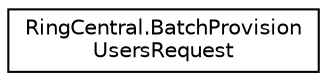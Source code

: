 digraph "Graphical Class Hierarchy"
{
 // LATEX_PDF_SIZE
  edge [fontname="Helvetica",fontsize="10",labelfontname="Helvetica",labelfontsize="10"];
  node [fontname="Helvetica",fontsize="10",shape=record];
  rankdir="LR";
  Node0 [label="RingCentral.BatchProvision\lUsersRequest",height=0.2,width=0.4,color="black", fillcolor="white", style="filled",URL="$classRingCentral_1_1BatchProvisionUsersRequest.html",tooltip="Describes request for user extension provisioning"];
}
